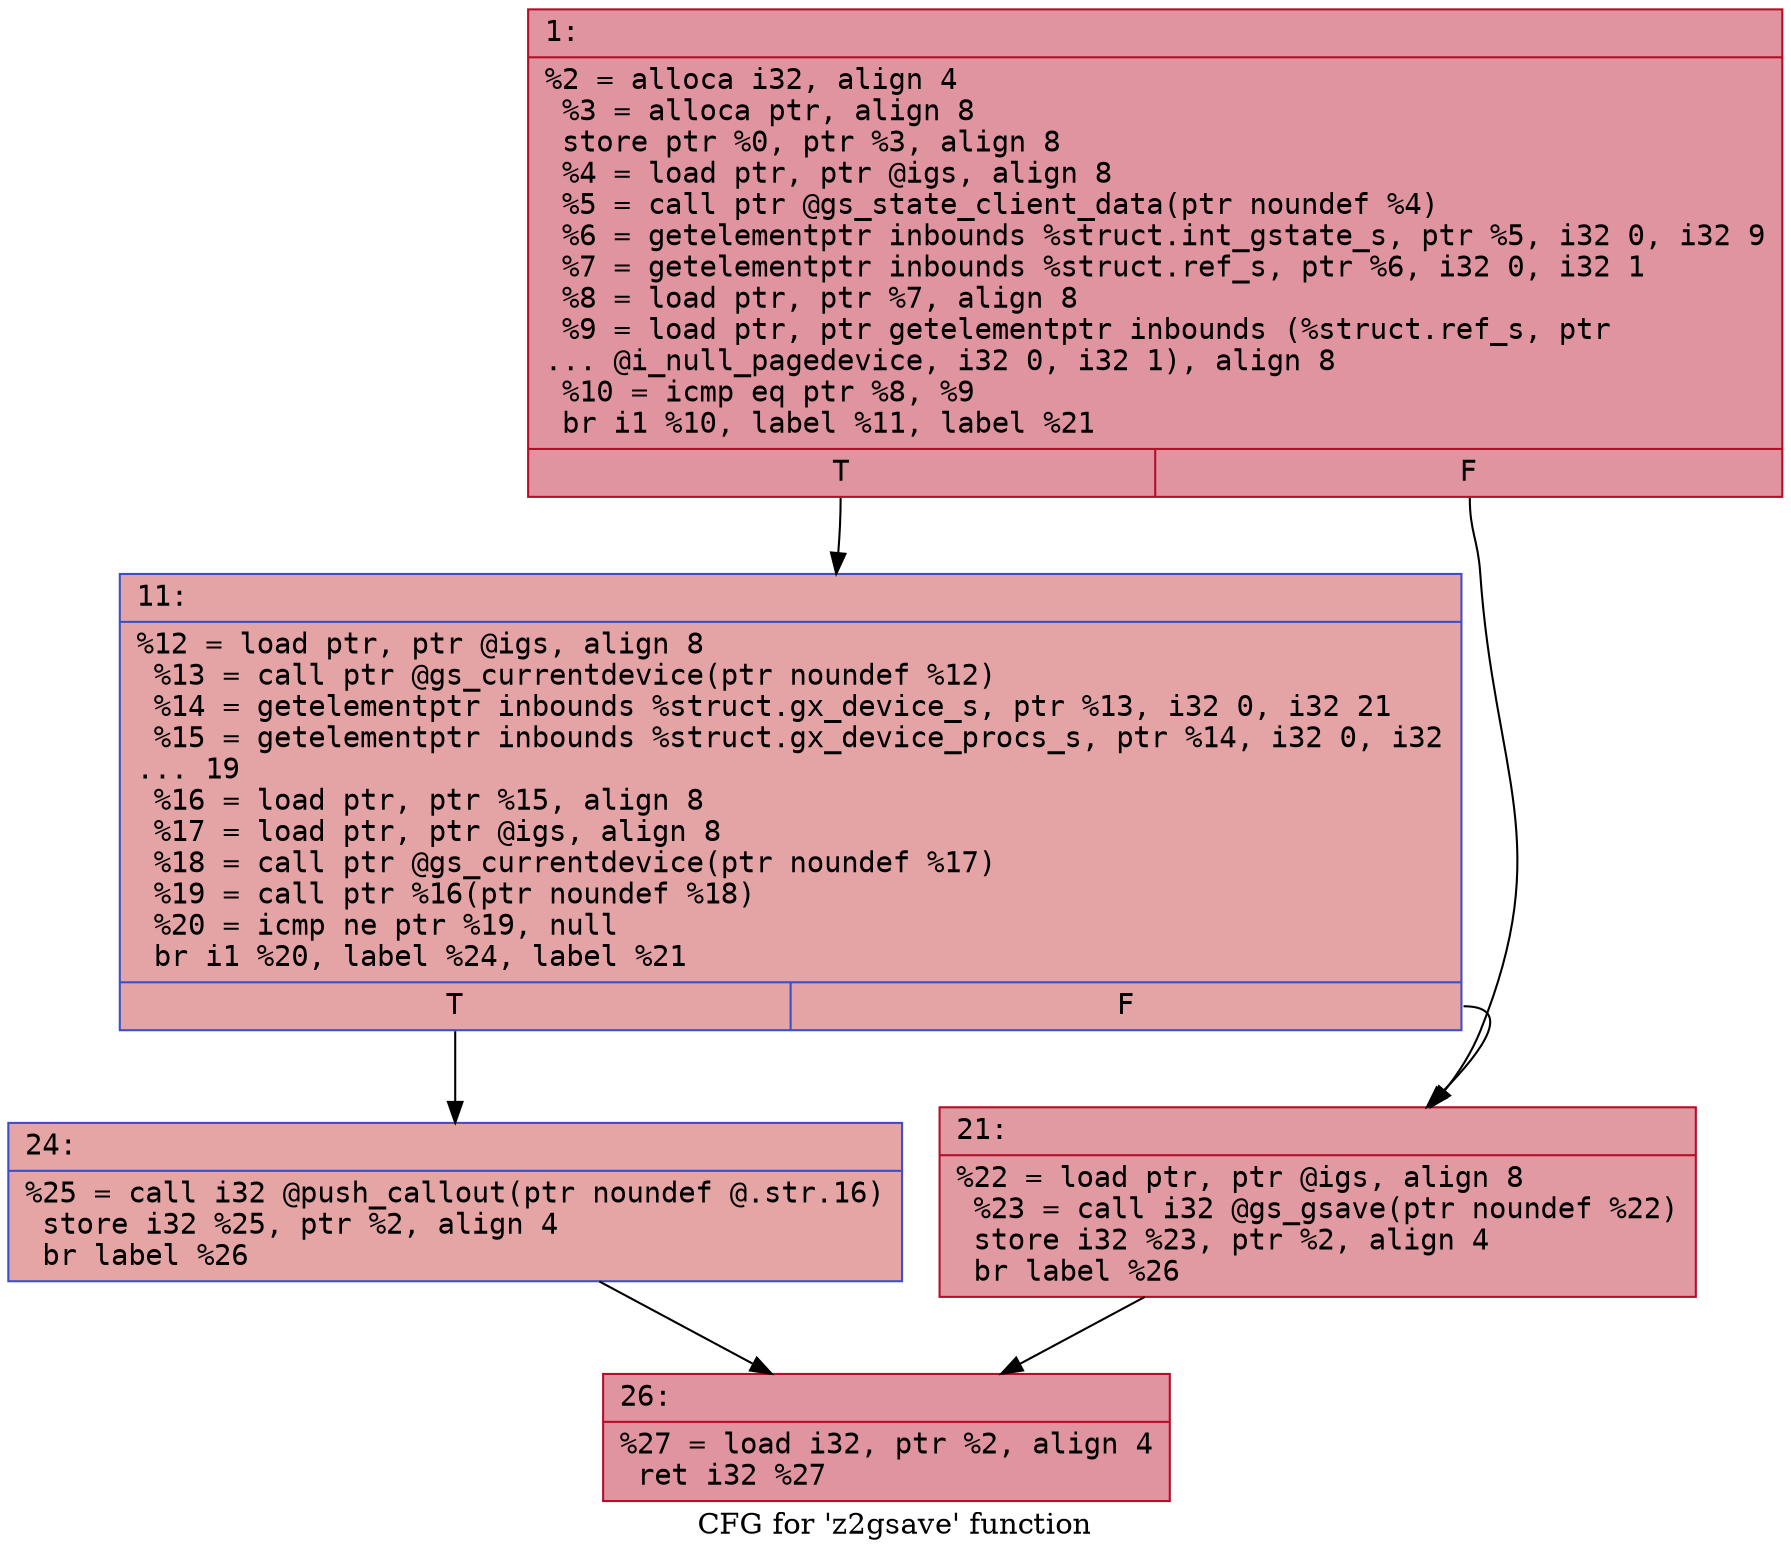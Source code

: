 digraph "CFG for 'z2gsave' function" {
	label="CFG for 'z2gsave' function";

	Node0x60000010ebc0 [shape=record,color="#b70d28ff", style=filled, fillcolor="#b70d2870" fontname="Courier",label="{1:\l|  %2 = alloca i32, align 4\l  %3 = alloca ptr, align 8\l  store ptr %0, ptr %3, align 8\l  %4 = load ptr, ptr @igs, align 8\l  %5 = call ptr @gs_state_client_data(ptr noundef %4)\l  %6 = getelementptr inbounds %struct.int_gstate_s, ptr %5, i32 0, i32 9\l  %7 = getelementptr inbounds %struct.ref_s, ptr %6, i32 0, i32 1\l  %8 = load ptr, ptr %7, align 8\l  %9 = load ptr, ptr getelementptr inbounds (%struct.ref_s, ptr\l... @i_null_pagedevice, i32 0, i32 1), align 8\l  %10 = icmp eq ptr %8, %9\l  br i1 %10, label %11, label %21\l|{<s0>T|<s1>F}}"];
	Node0x60000010ebc0:s0 -> Node0x60000010ec10[tooltip="1 -> 11\nProbability 37.50%" ];
	Node0x60000010ebc0:s1 -> Node0x60000010ec60[tooltip="1 -> 21\nProbability 62.50%" ];
	Node0x60000010ec10 [shape=record,color="#3d50c3ff", style=filled, fillcolor="#c32e3170" fontname="Courier",label="{11:\l|  %12 = load ptr, ptr @igs, align 8\l  %13 = call ptr @gs_currentdevice(ptr noundef %12)\l  %14 = getelementptr inbounds %struct.gx_device_s, ptr %13, i32 0, i32 21\l  %15 = getelementptr inbounds %struct.gx_device_procs_s, ptr %14, i32 0, i32\l... 19\l  %16 = load ptr, ptr %15, align 8\l  %17 = load ptr, ptr @igs, align 8\l  %18 = call ptr @gs_currentdevice(ptr noundef %17)\l  %19 = call ptr %16(ptr noundef %18)\l  %20 = icmp ne ptr %19, null\l  br i1 %20, label %24, label %21\l|{<s0>T|<s1>F}}"];
	Node0x60000010ec10:s0 -> Node0x60000010ecb0[tooltip="11 -> 24\nProbability 62.50%" ];
	Node0x60000010ec10:s1 -> Node0x60000010ec60[tooltip="11 -> 21\nProbability 37.50%" ];
	Node0x60000010ec60 [shape=record,color="#b70d28ff", style=filled, fillcolor="#bb1b2c70" fontname="Courier",label="{21:\l|  %22 = load ptr, ptr @igs, align 8\l  %23 = call i32 @gs_gsave(ptr noundef %22)\l  store i32 %23, ptr %2, align 4\l  br label %26\l}"];
	Node0x60000010ec60 -> Node0x60000010ed00[tooltip="21 -> 26\nProbability 100.00%" ];
	Node0x60000010ecb0 [shape=record,color="#3d50c3ff", style=filled, fillcolor="#c5333470" fontname="Courier",label="{24:\l|  %25 = call i32 @push_callout(ptr noundef @.str.16)\l  store i32 %25, ptr %2, align 4\l  br label %26\l}"];
	Node0x60000010ecb0 -> Node0x60000010ed00[tooltip="24 -> 26\nProbability 100.00%" ];
	Node0x60000010ed00 [shape=record,color="#b70d28ff", style=filled, fillcolor="#b70d2870" fontname="Courier",label="{26:\l|  %27 = load i32, ptr %2, align 4\l  ret i32 %27\l}"];
}
